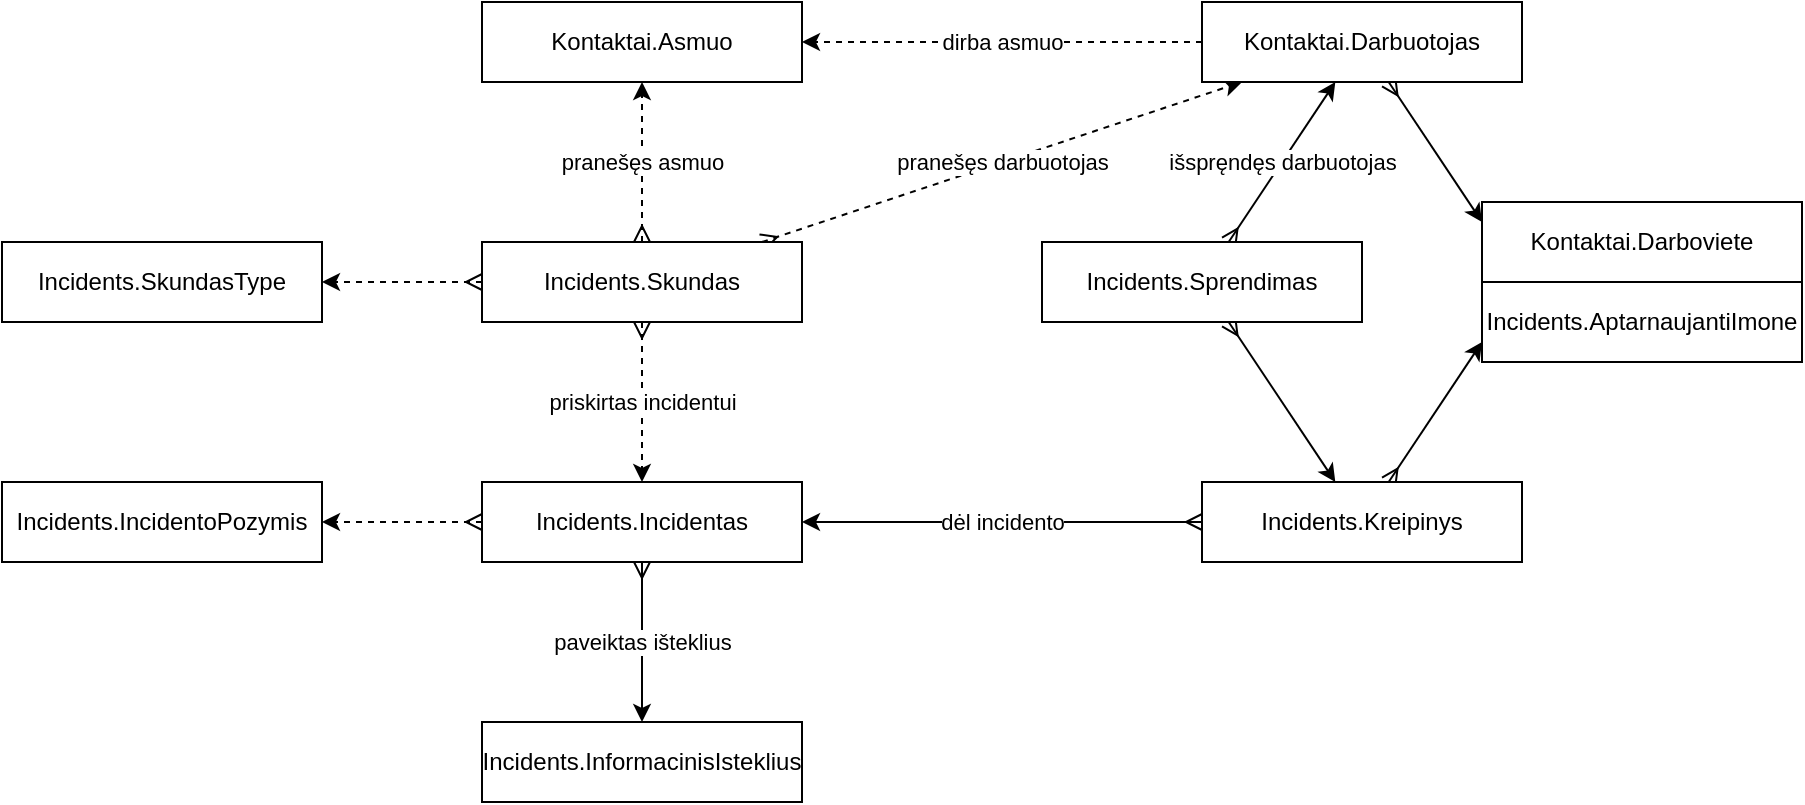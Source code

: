 <mxfile version="19.0.3" type="device"><diagram id="QFQc3BdprLepV2FiYieX" name="Page-1"><mxGraphModel dx="1756" dy="865" grid="1" gridSize="10" guides="1" tooltips="1" connect="1" arrows="1" fold="1" page="1" pageScale="1" pageWidth="850" pageHeight="1100" math="0" shadow="0"><root><mxCell id="0"/><mxCell id="1" parent="0"/><mxCell id="_mIQZKuKUGNJC02OWyfQ-1" value="Incidents.SkundasType" style="rounded=0;whiteSpace=wrap;html=1;" vertex="1" parent="1"><mxGeometry x="-240" y="840" width="160" height="40" as="geometry"/></mxCell><mxCell id="_mIQZKuKUGNJC02OWyfQ-12" style="rounded=0;orthogonalLoop=1;jettySize=auto;html=1;startArrow=ERmany;startFill=0;" edge="1" parent="1" source="_mIQZKuKUGNJC02OWyfQ-3" target="_mIQZKuKUGNJC02OWyfQ-7"><mxGeometry relative="1" as="geometry"/></mxCell><mxCell id="_mIQZKuKUGNJC02OWyfQ-29" value="išspręndęs darbuotojas" style="edgeStyle=none;rounded=0;orthogonalLoop=1;jettySize=auto;html=1;startArrow=ERmany;startFill=0;" edge="1" parent="1" source="_mIQZKuKUGNJC02OWyfQ-3" target="_mIQZKuKUGNJC02OWyfQ-11"><mxGeometry relative="1" as="geometry"/></mxCell><mxCell id="_mIQZKuKUGNJC02OWyfQ-3" value="Incidents.Sprendimas" style="rounded=0;whiteSpace=wrap;html=1;" vertex="1" parent="1"><mxGeometry x="280" y="840" width="160" height="40" as="geometry"/></mxCell><mxCell id="_mIQZKuKUGNJC02OWyfQ-19" value="paveiktas išteklius" style="edgeStyle=none;rounded=0;orthogonalLoop=1;jettySize=auto;html=1;startArrow=ERmany;startFill=0;" edge="1" parent="1" source="_mIQZKuKUGNJC02OWyfQ-4" target="_mIQZKuKUGNJC02OWyfQ-6"><mxGeometry relative="1" as="geometry"/></mxCell><mxCell id="_mIQZKuKUGNJC02OWyfQ-20" style="edgeStyle=none;rounded=0;orthogonalLoop=1;jettySize=auto;html=1;dashed=1;startArrow=ERmany;startFill=0;" edge="1" parent="1" source="_mIQZKuKUGNJC02OWyfQ-4" target="_mIQZKuKUGNJC02OWyfQ-5"><mxGeometry relative="1" as="geometry"/></mxCell><mxCell id="_mIQZKuKUGNJC02OWyfQ-4" value="Incidents.Incidentas" style="rounded=0;whiteSpace=wrap;html=1;" vertex="1" parent="1"><mxGeometry y="960" width="160" height="40" as="geometry"/></mxCell><mxCell id="_mIQZKuKUGNJC02OWyfQ-5" value="Incidents.IncidentoPozymis" style="rounded=0;whiteSpace=wrap;html=1;" vertex="1" parent="1"><mxGeometry x="-240" y="960" width="160" height="40" as="geometry"/></mxCell><mxCell id="_mIQZKuKUGNJC02OWyfQ-6" value="Incidents.InformacinisIsteklius" style="rounded=0;whiteSpace=wrap;html=1;" vertex="1" parent="1"><mxGeometry y="1080" width="160" height="40" as="geometry"/></mxCell><mxCell id="_mIQZKuKUGNJC02OWyfQ-15" value="dėl incidento" style="edgeStyle=none;rounded=0;orthogonalLoop=1;jettySize=auto;html=1;startArrow=ERmany;startFill=0;" edge="1" parent="1" source="_mIQZKuKUGNJC02OWyfQ-7" target="_mIQZKuKUGNJC02OWyfQ-4"><mxGeometry relative="1" as="geometry"/></mxCell><mxCell id="_mIQZKuKUGNJC02OWyfQ-17" style="edgeStyle=none;rounded=0;orthogonalLoop=1;jettySize=auto;html=1;startArrow=ERmany;startFill=0;entryX=0;entryY=0.75;entryDx=0;entryDy=0;" edge="1" parent="1" source="_mIQZKuKUGNJC02OWyfQ-7" target="_mIQZKuKUGNJC02OWyfQ-2"><mxGeometry relative="1" as="geometry"><mxPoint x="701.429" y="610.0" as="targetPoint"/></mxGeometry></mxCell><mxCell id="_mIQZKuKUGNJC02OWyfQ-7" value="Incidents.Kreipinys" style="rounded=0;whiteSpace=wrap;html=1;" vertex="1" parent="1"><mxGeometry x="360" y="960" width="160" height="40" as="geometry"/></mxCell><mxCell id="_mIQZKuKUGNJC02OWyfQ-23" style="edgeStyle=none;rounded=0;orthogonalLoop=1;jettySize=auto;html=1;dashed=1;startArrow=ERmany;startFill=0;" edge="1" parent="1" source="_mIQZKuKUGNJC02OWyfQ-8" target="_mIQZKuKUGNJC02OWyfQ-1"><mxGeometry relative="1" as="geometry"/></mxCell><mxCell id="_mIQZKuKUGNJC02OWyfQ-24" value="pranešęs darbuotojas" style="edgeStyle=none;rounded=0;orthogonalLoop=1;jettySize=auto;html=1;dashed=1;startArrow=ERmany;startFill=0;" edge="1" parent="1" source="_mIQZKuKUGNJC02OWyfQ-8" target="_mIQZKuKUGNJC02OWyfQ-11"><mxGeometry relative="1" as="geometry"/></mxCell><mxCell id="_mIQZKuKUGNJC02OWyfQ-25" value="pranešęs asmuo" style="edgeStyle=none;rounded=0;orthogonalLoop=1;jettySize=auto;html=1;dashed=1;startArrow=ERmany;startFill=0;" edge="1" parent="1" source="_mIQZKuKUGNJC02OWyfQ-8" target="_mIQZKuKUGNJC02OWyfQ-9"><mxGeometry relative="1" as="geometry"/></mxCell><mxCell id="_mIQZKuKUGNJC02OWyfQ-26" value="priskirtas incidentui" style="edgeStyle=none;rounded=0;orthogonalLoop=1;jettySize=auto;html=1;dashed=1;startArrow=ERmany;startFill=0;" edge="1" parent="1" source="_mIQZKuKUGNJC02OWyfQ-8" target="_mIQZKuKUGNJC02OWyfQ-4"><mxGeometry relative="1" as="geometry"/></mxCell><mxCell id="_mIQZKuKUGNJC02OWyfQ-8" value="Incidents.Skundas" style="rounded=0;whiteSpace=wrap;html=1;" vertex="1" parent="1"><mxGeometry y="840" width="160" height="40" as="geometry"/></mxCell><mxCell id="_mIQZKuKUGNJC02OWyfQ-9" value="Kontaktai.Asmuo" style="rounded=0;whiteSpace=wrap;html=1;" vertex="1" parent="1"><mxGeometry y="720" width="160" height="40" as="geometry"/></mxCell><mxCell id="_mIQZKuKUGNJC02OWyfQ-27" style="edgeStyle=none;rounded=0;orthogonalLoop=1;jettySize=auto;html=1;startArrow=ERmany;startFill=0;entryX=0;entryY=0.25;entryDx=0;entryDy=0;" edge="1" parent="1" source="_mIQZKuKUGNJC02OWyfQ-11" target="_mIQZKuKUGNJC02OWyfQ-10"><mxGeometry relative="1" as="geometry"/></mxCell><mxCell id="_mIQZKuKUGNJC02OWyfQ-28" value="dirba asmuo" style="edgeStyle=none;rounded=0;orthogonalLoop=1;jettySize=auto;html=1;dashed=1;" edge="1" parent="1" source="_mIQZKuKUGNJC02OWyfQ-11" target="_mIQZKuKUGNJC02OWyfQ-9"><mxGeometry relative="1" as="geometry"/></mxCell><mxCell id="_mIQZKuKUGNJC02OWyfQ-11" value="&lt;span style=&quot;&quot;&gt;Kontaktai.Darbuotojas&lt;/span&gt;" style="rounded=0;whiteSpace=wrap;html=1;" vertex="1" parent="1"><mxGeometry x="360" y="720" width="160" height="40" as="geometry"/></mxCell><mxCell id="_mIQZKuKUGNJC02OWyfQ-38" value="" style="group" vertex="1" connectable="0" parent="1"><mxGeometry x="500" y="820" width="160" height="80" as="geometry"/></mxCell><mxCell id="_mIQZKuKUGNJC02OWyfQ-2" value="Incidents.AptarnaujantiImone" style="rounded=0;whiteSpace=wrap;html=1;" vertex="1" parent="_mIQZKuKUGNJC02OWyfQ-38"><mxGeometry y="40" width="160" height="40" as="geometry"/></mxCell><mxCell id="_mIQZKuKUGNJC02OWyfQ-10" value="&lt;span style=&quot;&quot;&gt;Kontaktai.Darboviete&lt;/span&gt;" style="rounded=0;whiteSpace=wrap;html=1;" vertex="1" parent="_mIQZKuKUGNJC02OWyfQ-38"><mxGeometry width="160" height="40" as="geometry"/></mxCell></root></mxGraphModel></diagram></mxfile>